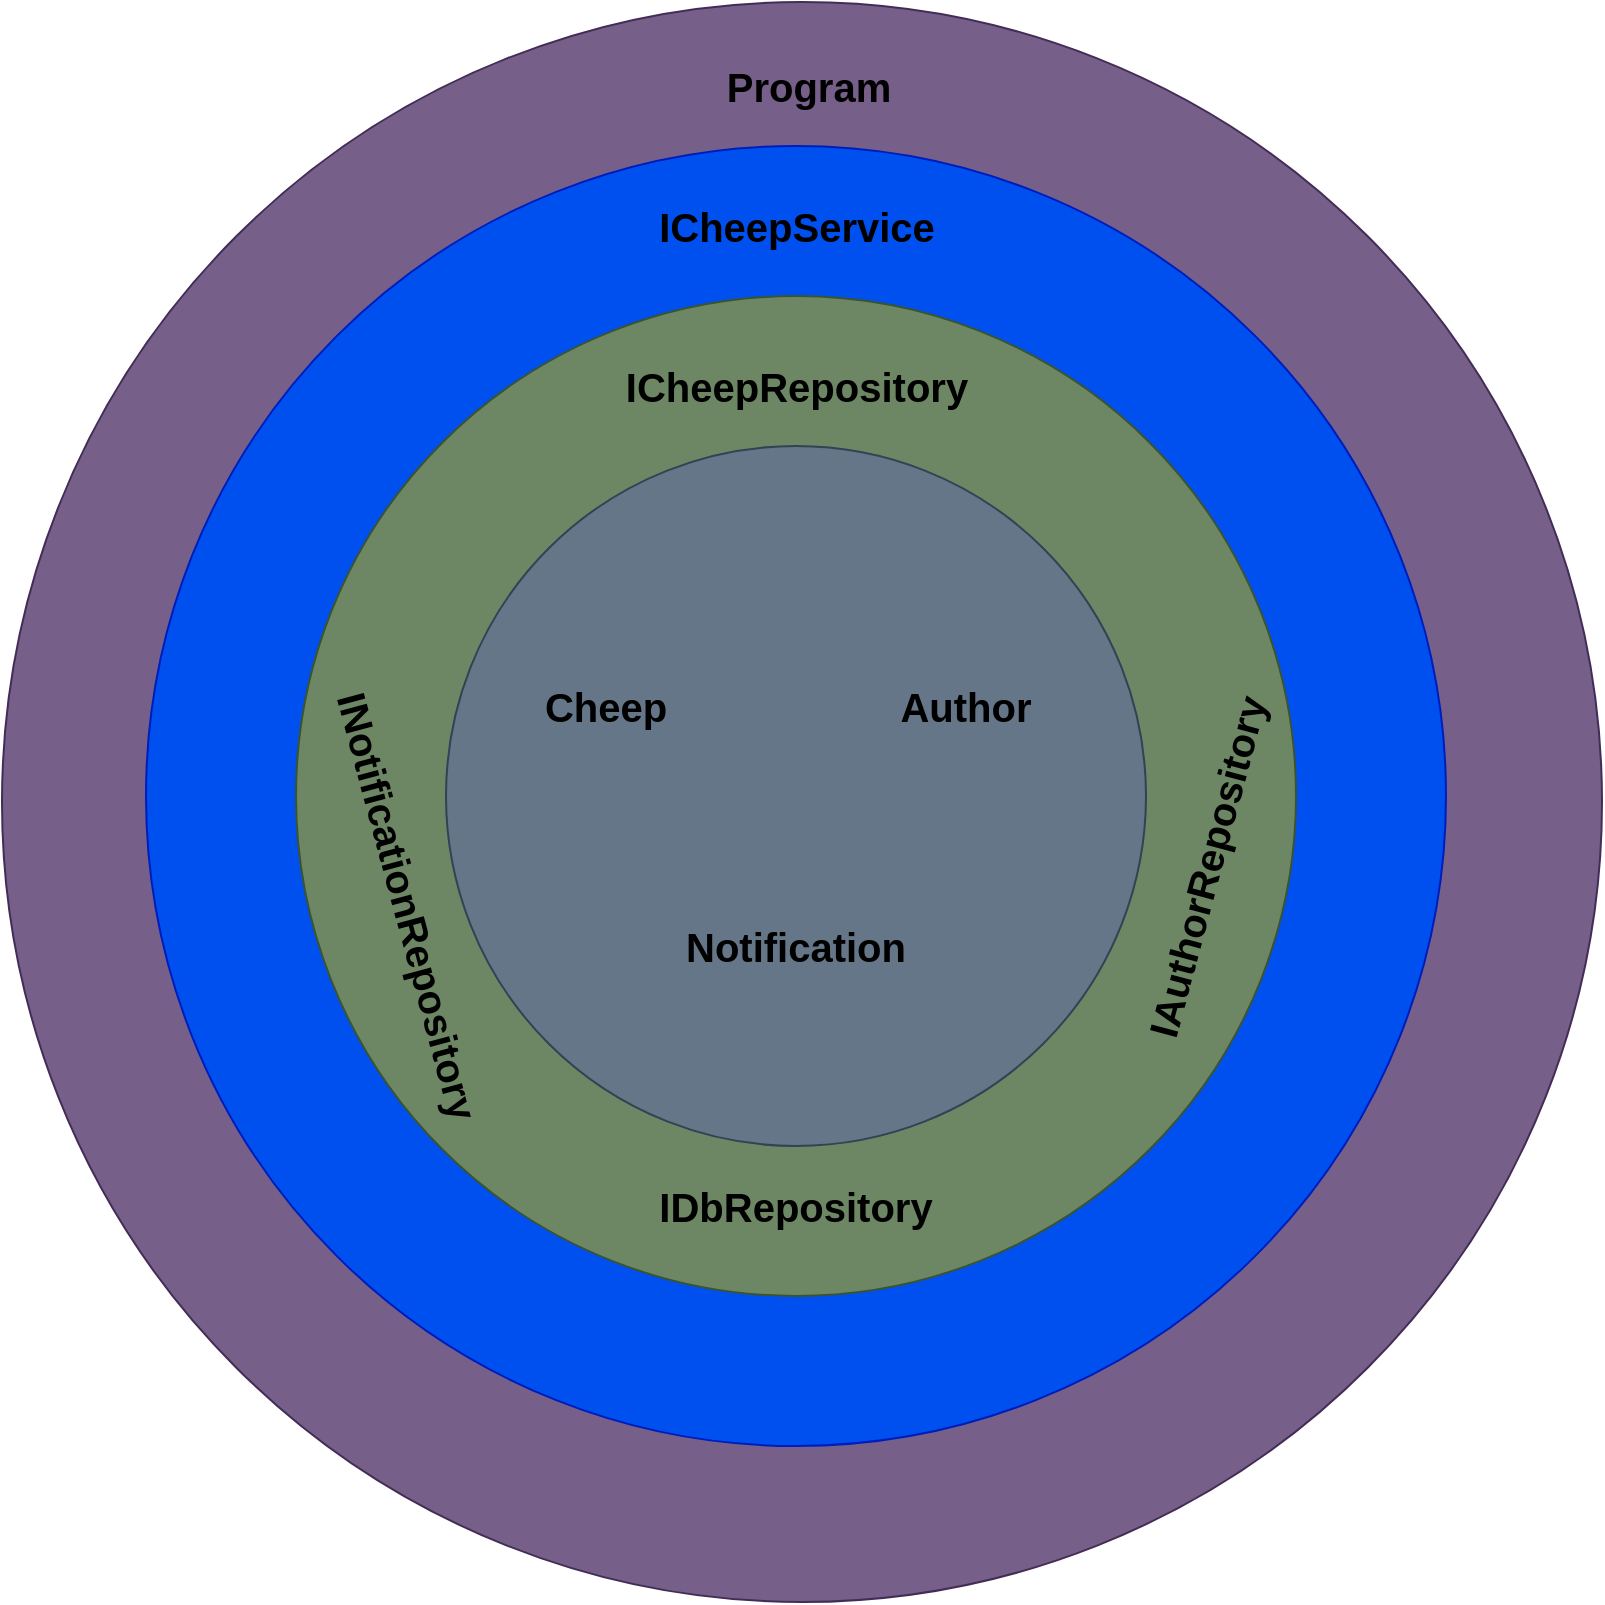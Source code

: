<mxfile version="25.0.2">
  <diagram name="Page-1" id="4-zGpl47nF6Qx-0LYG0W">
    <mxGraphModel dx="1562" dy="909" grid="1" gridSize="10" guides="1" tooltips="1" connect="1" arrows="1" fold="1" page="1" pageScale="1" pageWidth="850" pageHeight="1100" math="0" shadow="0">
      <root>
        <mxCell id="0" />
        <mxCell id="1" parent="0" />
        <mxCell id="ptZGJS0U7vYTLi7Gu-pg-1" value="" style="ellipse;whiteSpace=wrap;html=1;aspect=fixed;movable=0;resizable=0;rotatable=0;deletable=0;editable=0;locked=1;connectable=0;fillColor=#76608a;fontColor=#ffffff;strokeColor=#432D57;" vertex="1" parent="1">
          <mxGeometry x="28" y="153" width="800" height="800" as="geometry" />
        </mxCell>
        <mxCell id="ptZGJS0U7vYTLi7Gu-pg-4" value="" style="ellipse;whiteSpace=wrap;html=1;aspect=fixed;movable=0;resizable=0;rotatable=0;deletable=0;editable=0;locked=1;connectable=0;fillColor=#0050ef;fontColor=#ffffff;strokeColor=#001DBC;" vertex="1" parent="1">
          <mxGeometry x="100" y="225" width="650" height="650" as="geometry" />
        </mxCell>
        <mxCell id="ptZGJS0U7vYTLi7Gu-pg-5" value="" style="ellipse;whiteSpace=wrap;html=1;aspect=fixed;movable=0;resizable=0;rotatable=0;deletable=0;editable=0;locked=1;connectable=0;fillColor=#6d8764;fontColor=#ffffff;strokeColor=#3A5431;" vertex="1" parent="1">
          <mxGeometry x="175" y="300" width="500" height="500" as="geometry" />
        </mxCell>
        <mxCell id="ptZGJS0U7vYTLi7Gu-pg-6" value="" style="ellipse;whiteSpace=wrap;html=1;aspect=fixed;movable=0;resizable=0;rotatable=0;deletable=0;editable=0;locked=1;connectable=0;fillColor=#647687;strokeColor=#314354;fontColor=#ffffff;" vertex="1" parent="1">
          <mxGeometry x="250" y="375" width="350" height="350" as="geometry" />
        </mxCell>
        <mxCell id="ptZGJS0U7vYTLi7Gu-pg-7" value="&lt;font style=&quot;font-size: 20px;&quot;&gt;&lt;b&gt;Author&lt;/b&gt;&lt;/font&gt;" style="text;strokeColor=none;align=center;fillColor=none;html=1;verticalAlign=middle;whiteSpace=wrap;rounded=0;" vertex="1" parent="1">
          <mxGeometry x="480" y="490" width="60" height="30" as="geometry" />
        </mxCell>
        <mxCell id="ptZGJS0U7vYTLi7Gu-pg-12" value="&lt;font style=&quot;font-size: 20px;&quot;&gt;&lt;b&gt;Notification&lt;/b&gt;&lt;/font&gt;" style="text;strokeColor=none;align=center;fillColor=none;html=1;verticalAlign=middle;whiteSpace=wrap;rounded=0;" vertex="1" parent="1">
          <mxGeometry x="360" y="610" width="130" height="30" as="geometry" />
        </mxCell>
        <mxCell id="ptZGJS0U7vYTLi7Gu-pg-13" value="&lt;span style=&quot;font-size: 20px;&quot;&gt;&lt;b&gt;Cheep&lt;/b&gt;&lt;/span&gt;" style="text;strokeColor=none;align=center;fillColor=none;html=1;verticalAlign=middle;whiteSpace=wrap;rounded=0;" vertex="1" parent="1">
          <mxGeometry x="300" y="490" width="60" height="30" as="geometry" />
        </mxCell>
        <mxCell id="ptZGJS0U7vYTLi7Gu-pg-15" style="edgeStyle=orthogonalEdgeStyle;rounded=0;orthogonalLoop=1;jettySize=auto;html=1;exitX=0.5;exitY=1;exitDx=0;exitDy=0;" edge="1" parent="1" source="ptZGJS0U7vYTLi7Gu-pg-12" target="ptZGJS0U7vYTLi7Gu-pg-12">
          <mxGeometry relative="1" as="geometry" />
        </mxCell>
        <mxCell id="ptZGJS0U7vYTLi7Gu-pg-16" value="&lt;span style=&quot;font-size: 20px;&quot;&gt;&lt;b&gt;ICheepService&lt;/b&gt;&lt;/span&gt;" style="text;strokeColor=none;align=center;fillColor=none;html=1;verticalAlign=middle;whiteSpace=wrap;rounded=0;" vertex="1" parent="1">
          <mxGeometry x="343" y="250" width="165" height="30" as="geometry" />
        </mxCell>
        <mxCell id="ptZGJS0U7vYTLi7Gu-pg-17" value="&lt;span style=&quot;font-size: 20px;&quot;&gt;&lt;b&gt;ICheepRepository&lt;/b&gt;&lt;/span&gt;" style="text;strokeColor=none;align=center;fillColor=none;html=1;verticalAlign=middle;whiteSpace=wrap;rounded=0;" vertex="1" parent="1">
          <mxGeometry x="343" y="330" width="165" height="30" as="geometry" />
        </mxCell>
        <mxCell id="ptZGJS0U7vYTLi7Gu-pg-18" value="&lt;span style=&quot;font-size: 20px;&quot;&gt;&lt;b&gt;INotificationRepository&lt;/b&gt;&lt;/span&gt;" style="text;strokeColor=none;align=center;fillColor=none;html=1;verticalAlign=middle;whiteSpace=wrap;rounded=0;rotation=75;" vertex="1" parent="1">
          <mxGeometry x="114" y="590" width="235" height="30" as="geometry" />
        </mxCell>
        <mxCell id="ptZGJS0U7vYTLi7Gu-pg-19" value="&lt;span style=&quot;font-size: 20px;&quot;&gt;&lt;b&gt;IAuthorRepository&lt;/b&gt;&lt;/span&gt;" style="text;strokeColor=none;align=center;fillColor=none;html=1;verticalAlign=middle;whiteSpace=wrap;rounded=0;rotation=-75;" vertex="1" parent="1">
          <mxGeometry x="540" y="570" width="180" height="30" as="geometry" />
        </mxCell>
        <mxCell id="ptZGJS0U7vYTLi7Gu-pg-20" value="&lt;span style=&quot;font-size: 20px;&quot;&gt;&lt;b&gt;IDbRepository&lt;/b&gt;&lt;/span&gt;" style="text;strokeColor=none;align=center;fillColor=none;html=1;verticalAlign=middle;whiteSpace=wrap;rounded=0;rotation=0;" vertex="1" parent="1">
          <mxGeometry x="349" y="740" width="152" height="30" as="geometry" />
        </mxCell>
        <mxCell id="ptZGJS0U7vYTLi7Gu-pg-22" value="&lt;span style=&quot;font-size: 20px;&quot;&gt;&lt;b&gt;Program&lt;/b&gt;&lt;/span&gt;" style="text;strokeColor=none;align=center;fillColor=none;html=1;verticalAlign=middle;whiteSpace=wrap;rounded=0;" vertex="1" parent="1">
          <mxGeometry x="349" y="180" width="165" height="30" as="geometry" />
        </mxCell>
      </root>
    </mxGraphModel>
  </diagram>
</mxfile>
